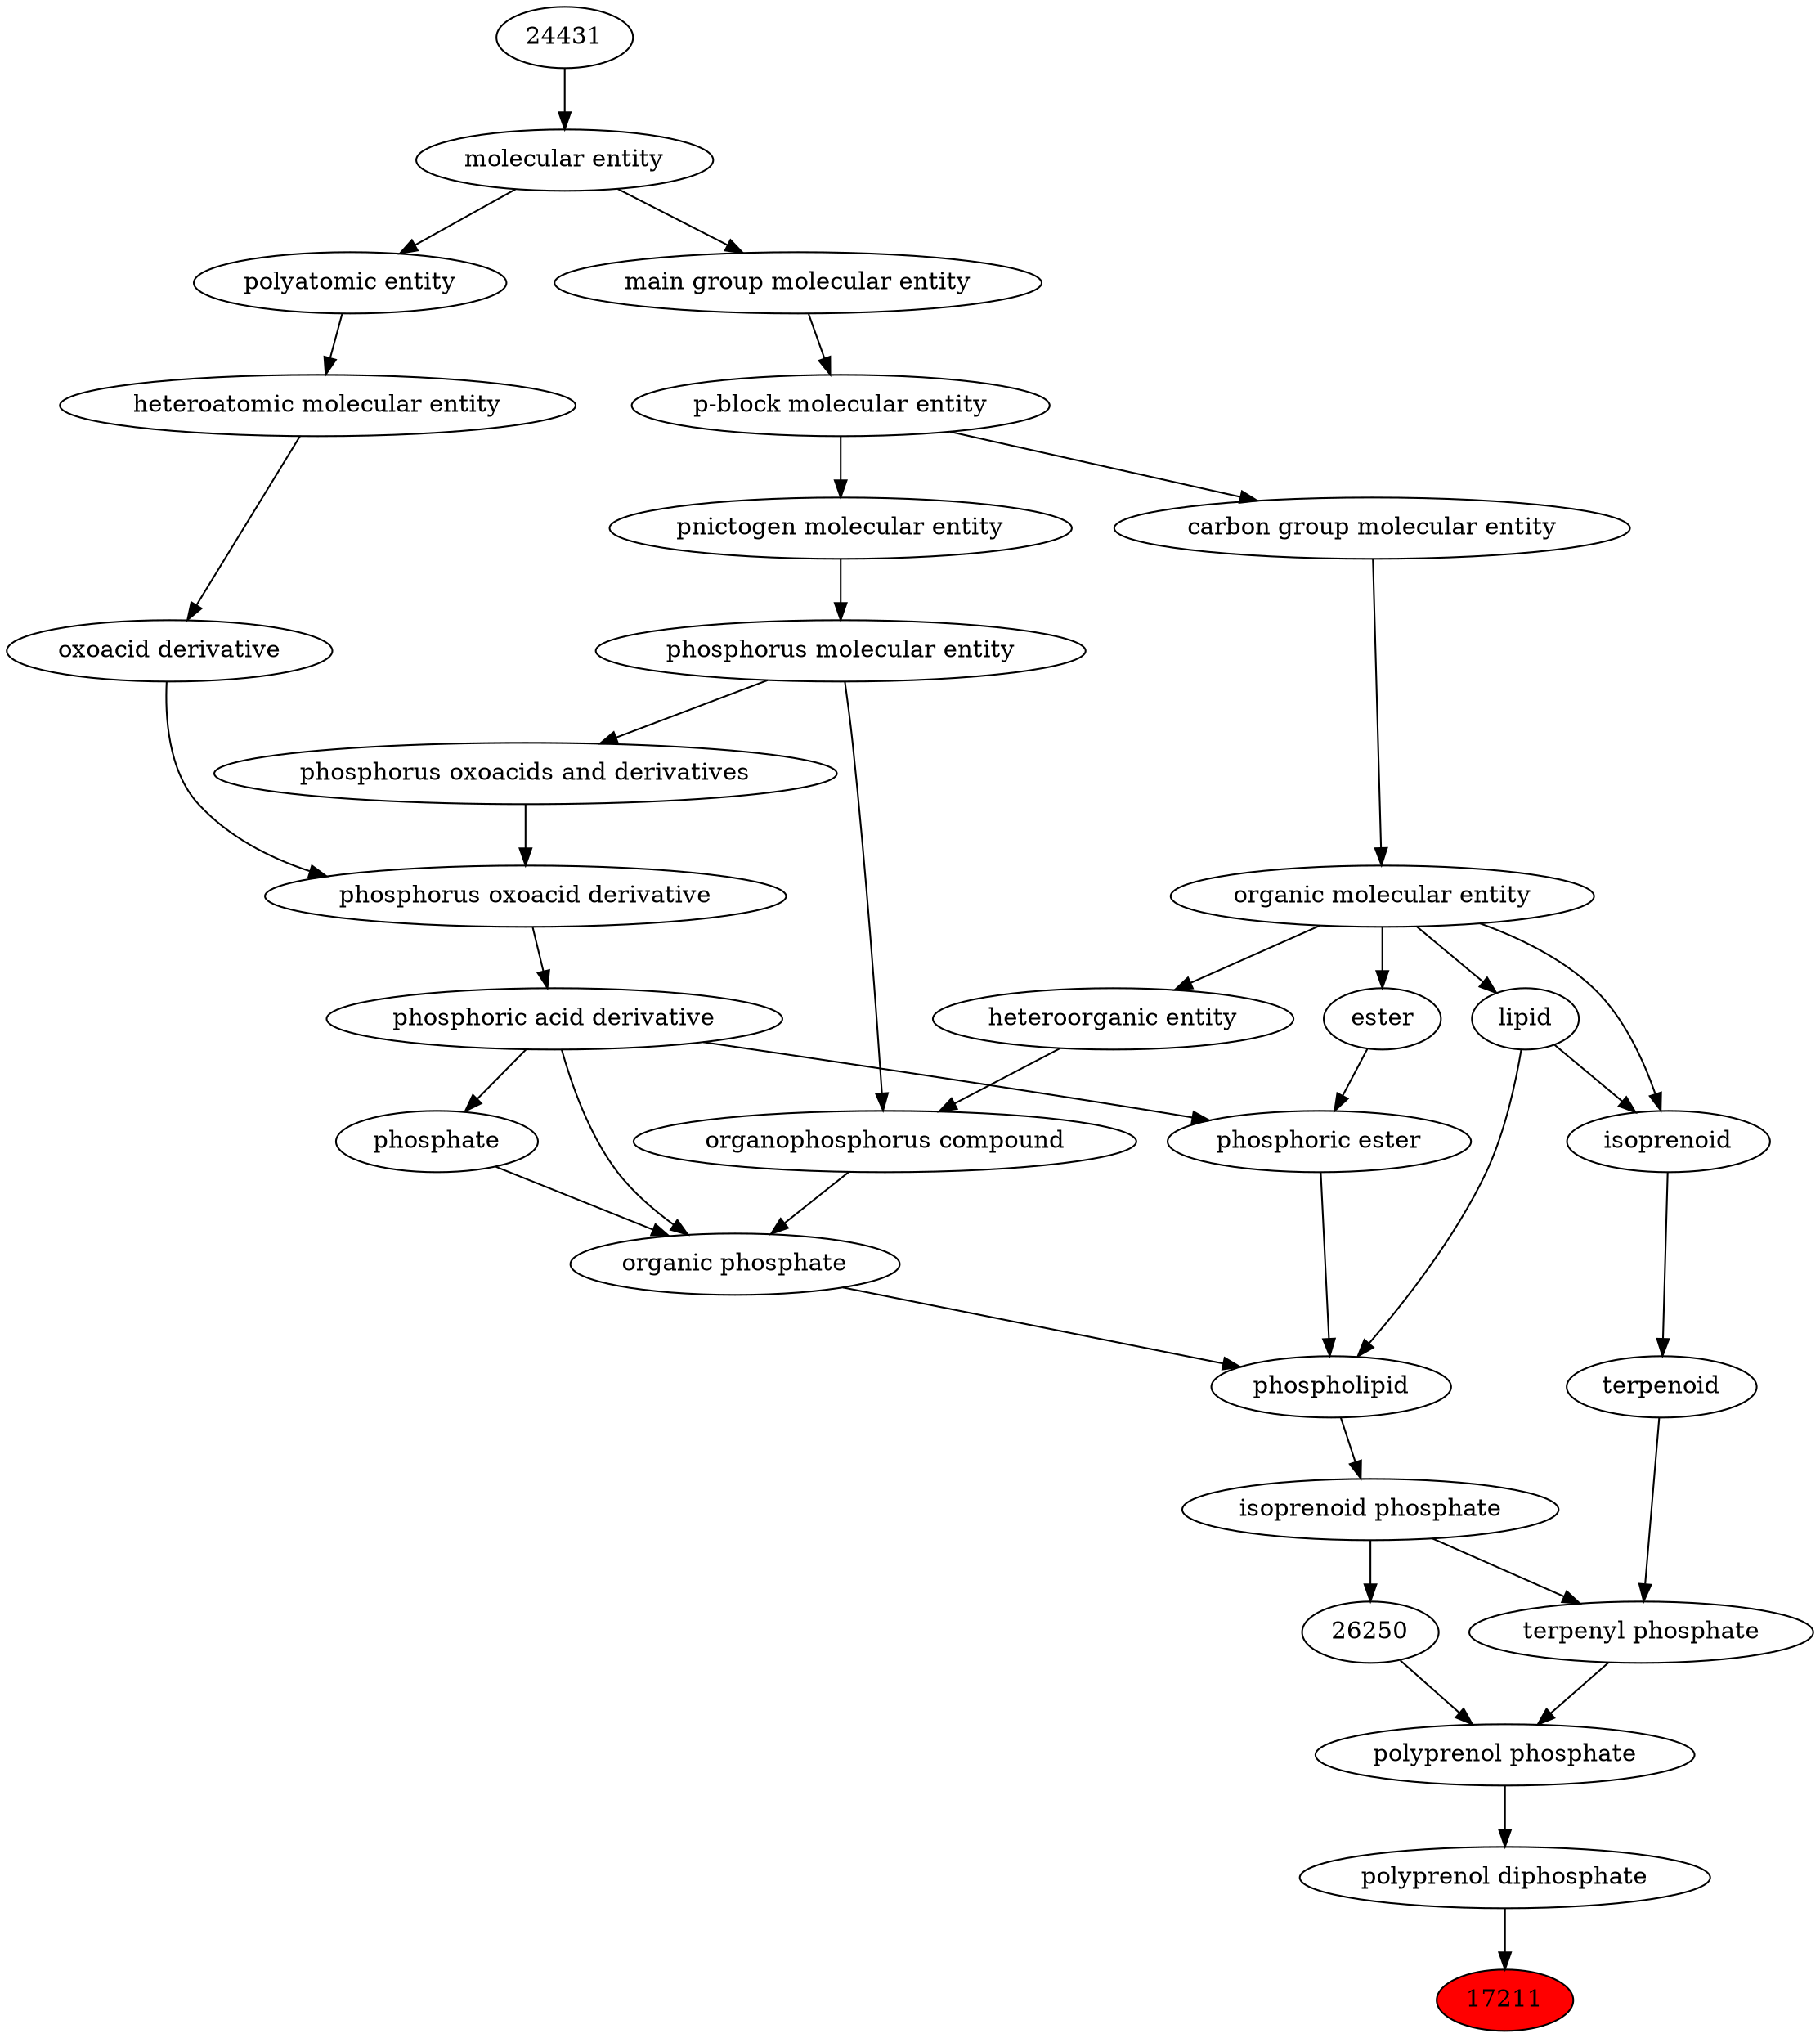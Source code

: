 digraph tree{ 
17211 [label="17211" fillcolor=red style=filled]
37531 -> 17211
37531 [label="polyprenol diphosphate"]
16460 -> 37531
16460 [label="polyprenol phosphate"]
26250 -> 16460
26875 -> 16460
26250 [label="26250"]
37841 -> 26250
26875 [label="terpenyl phosphate"]
37841 -> 26875
26873 -> 26875
37841 [label="isoprenoid phosphate"]
16247 -> 37841
26873 [label="terpenoid"]
24913 -> 26873
16247 [label="phospholipid"]
37734 -> 16247
25703 -> 16247
18059 -> 16247
24913 [label="isoprenoid"]
18059 -> 24913
50860 -> 24913
37734 [label="phosphoric ester"]
26079 -> 37734
35701 -> 37734
25703 [label="organic phosphate"]
26079 -> 25703
25710 -> 25703
26020 -> 25703
18059 [label="lipid"]
50860 -> 18059
50860 [label="organic molecular entity"]
33582 -> 50860
26079 [label="phosphoric acid derivative"]
36359 -> 26079
35701 [label="ester"]
50860 -> 35701
25710 [label="organophosphorus compound"]
33285 -> 25710
26082 -> 25710
26020 [label="phosphate"]
26079 -> 26020
33582 [label="carbon group molecular entity"]
33675 -> 33582
36359 [label="phosphorus oxoacid derivative"]
33241 -> 36359
36360 -> 36359
33285 [label="heteroorganic entity"]
50860 -> 33285
26082 [label="phosphorus molecular entity"]
33302 -> 26082
33675 [label="p-block molecular entity"]
33579 -> 33675
33241 [label="oxoacid derivative"]
37577 -> 33241
36360 [label="phosphorus oxoacids and derivatives"]
26082 -> 36360
33302 [label="pnictogen molecular entity"]
33675 -> 33302
33579 [label="main group molecular entity"]
23367 -> 33579
37577 [label="heteroatomic molecular entity"]
36357 -> 37577
23367 [label="molecular entity"]
24431 -> 23367
36357 [label="polyatomic entity"]
23367 -> 36357
24431 [label="24431"]
}